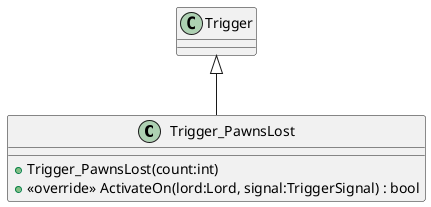 @startuml
class Trigger_PawnsLost {
    + Trigger_PawnsLost(count:int)
    + <<override>> ActivateOn(lord:Lord, signal:TriggerSignal) : bool
}
Trigger <|-- Trigger_PawnsLost
@enduml
